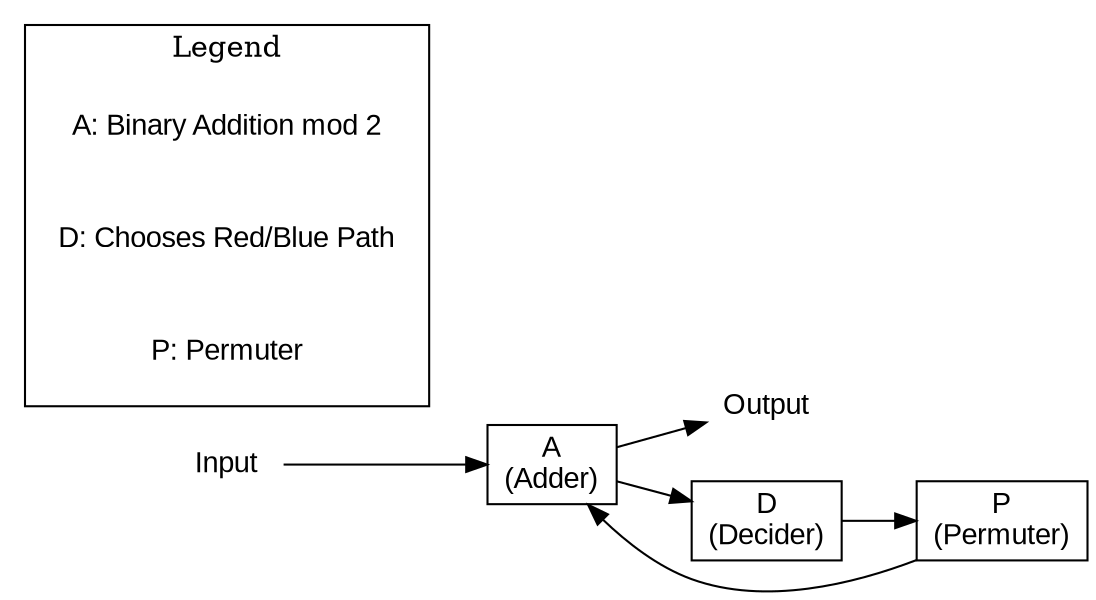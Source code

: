 digraph NashTransmitter {
    // Graph settings
    rankdir=LR;
    node [shape=box, fontname="Arial"];
    edge [fontname="Arial"];

    // Input and Output
    input [shape=none, label="Input"];
    output [shape=none, label="Output"];

    // Components
    A [label="A\n(Adder)"];
    D [label="D\n(Decider)"];
    P [label="P\n(Permuter)"];

    // Connections
    input -> A;
    A -> output;
    A -> D;
    D -> P;
    P -> A [constraint=false];

    // Labels
    subgraph cluster_legend {
        label="Legend";
        node [shape=plaintext];
        l1 [label="A: Binary Addition mod 2"];
        l2 [label="D: Chooses Red/Blue Path"];
        l3 [label="P: Permuter"];
    }
}
